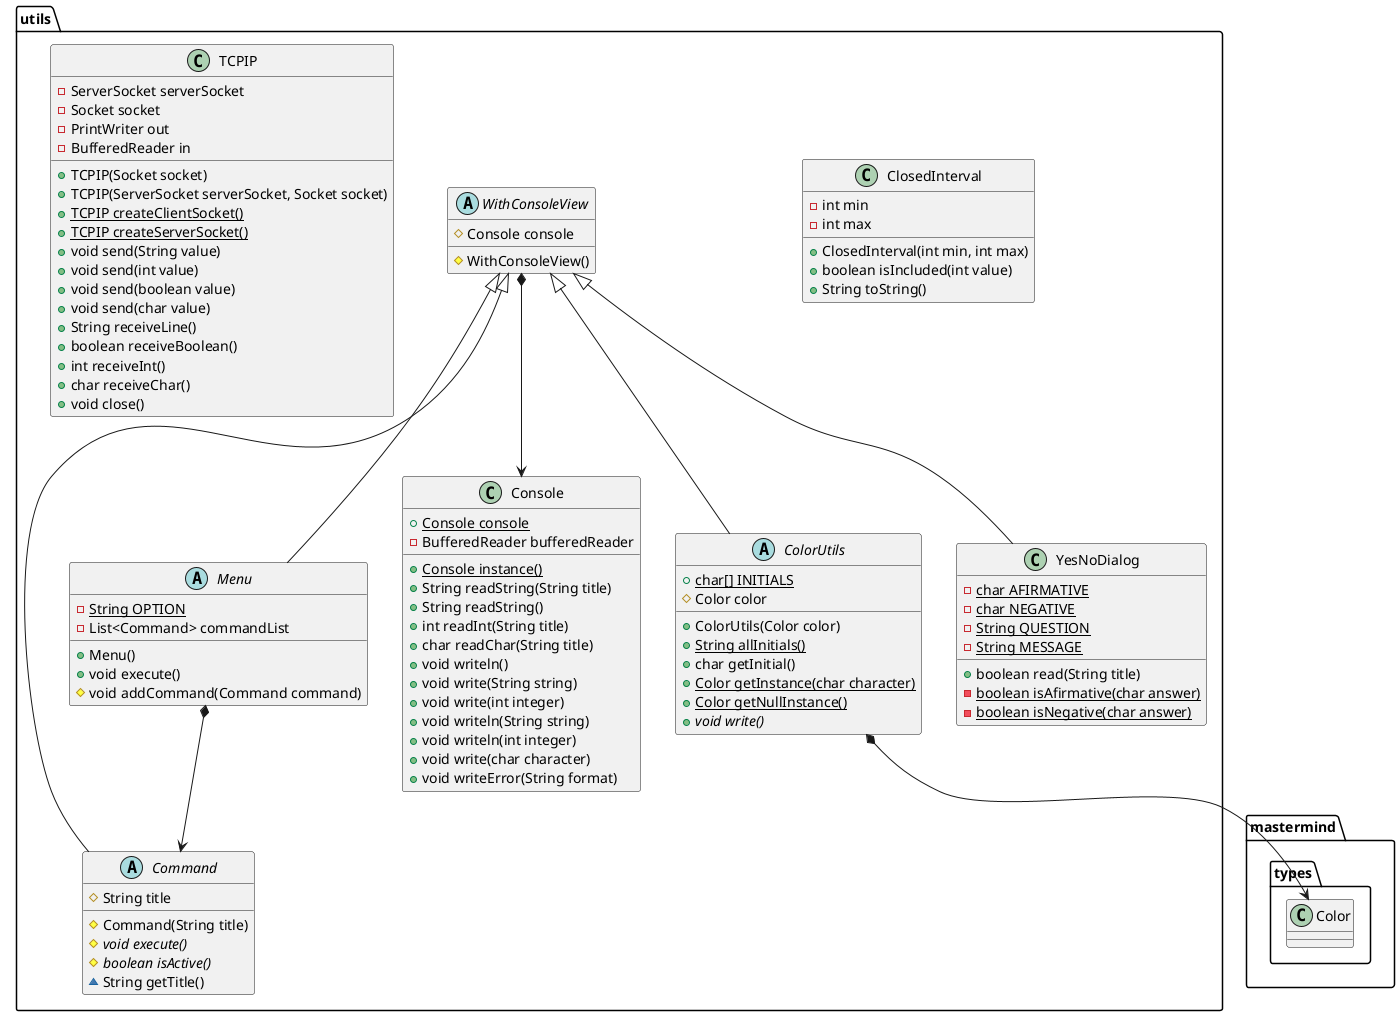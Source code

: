 @startuml

class utils.ClosedInterval [[java:jprieto.utils.ClosedInterval]] {
	-int min
	-int max
	+ClosedInterval(int min, int max)
	+boolean isIncluded(int value)
	+String toString()
}

abstract class utils.ColorUtils [[java:jprieto.utils.ColorUtils]] {
	+{static}char[] INITIALS
	#Color color
	+ColorUtils(Color color)
	+{static}String allInitials()
	+char getInitial()
	+{static}Color getInstance(char character)
	+{static}Color getNullInstance()
	+{abstract}void write()
}
utils.WithConsoleView <|-- utils.ColorUtils
utils.ColorUtils *-down-> mastermind.types.Color

abstract class utils.Command [[java:jprieto.utils.Command]] {
	#String title
	#Command(String title)
	#{abstract}void execute()
	#{abstract}boolean isActive()
	~String getTitle()
}
utils.WithConsoleView <|-- utils.Command

class utils.Console [[java:jprieto.utils.Console]] {
	+{static}Console console
	-BufferedReader bufferedReader
	+{static}Console instance()
	+String readString(String title)
	+String readString()
	+int readInt(String title)
	+char readChar(String title)
	+void writeln()
	+void write(String string)
	+void write(int integer)
	+void writeln(String string)
	+void writeln(int integer)
	+void write(char character)
	+void writeError(String format)
}

abstract class utils.Menu [[java:jprieto.utils.Menu]] {
	-{static}String OPTION
	-List<Command> commandList
	+Menu()
	+void execute()
	#void addCommand(Command command)
}
utils.Menu *-down-> utils.Command
utils.WithConsoleView <|-- utils.Menu

class utils.TCPIP [[java:jprieto.utils.TCPIP]] {
	-ServerSocket serverSocket
	-Socket socket
	-PrintWriter out
	-BufferedReader in
	+TCPIP(Socket socket)
	+TCPIP(ServerSocket serverSocket, Socket socket)
	+{static}TCPIP createClientSocket()
	+{static}TCPIP createServerSocket()
	+void send(String value)
	+void send(int value)
	+void send(boolean value)
	+void send(char value)
	+String receiveLine()
	+boolean receiveBoolean()
	+int receiveInt()
	+char receiveChar()
	+void close()
}

abstract class utils.WithConsoleView [[java:jprieto.utils.WithConsoleView]] {
	#Console console
	#WithConsoleView()
}
utils.WithConsoleView *-down-> utils.Console

class utils.YesNoDialog [[java:jprieto.utils.YesNoDialog]] {
	-{static}char AFIRMATIVE
	-{static}char NEGATIVE
	-{static}String QUESTION
	-{static}String MESSAGE
	+boolean read(String title)
	-{static}boolean isAfirmative(char answer)
	-{static}boolean isNegative(char answer)
}
utils.WithConsoleView <|-- utils.YesNoDialog

@enduml